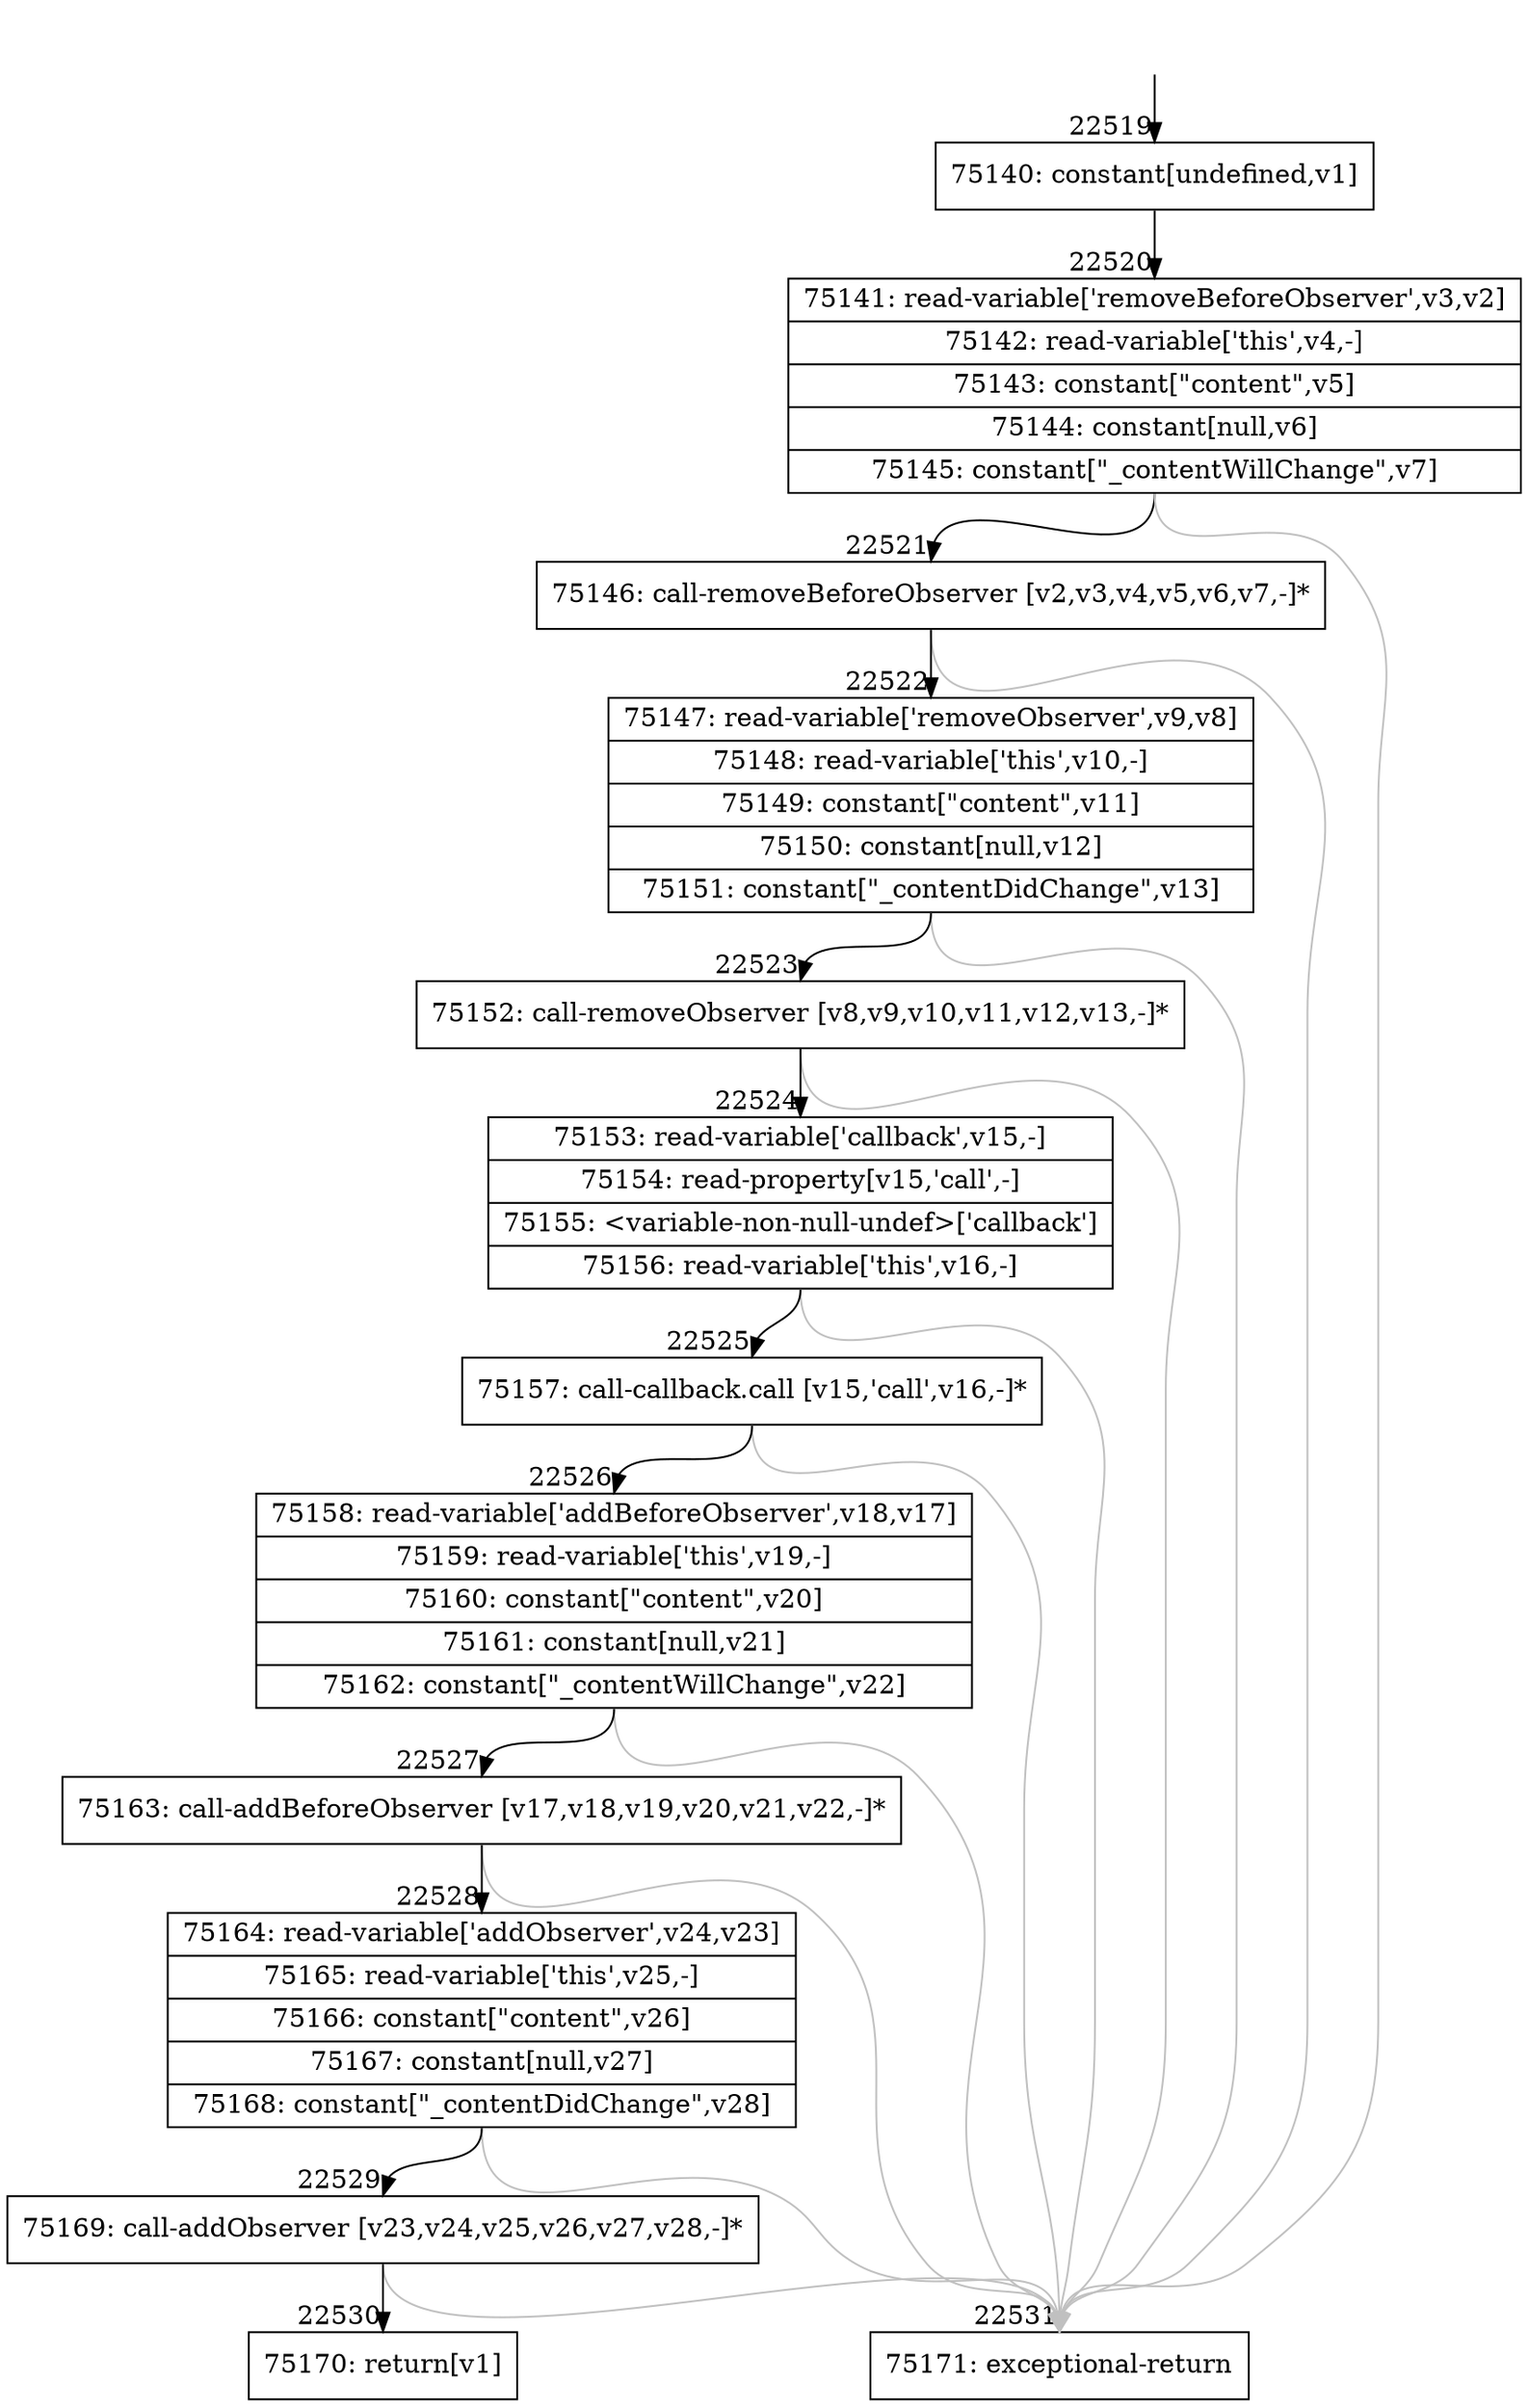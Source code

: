 digraph {
rankdir="TD"
BB_entry1963[shape=none,label=""];
BB_entry1963 -> BB22519 [tailport=s, headport=n, headlabel="    22519"]
BB22519 [shape=record label="{75140: constant[undefined,v1]}" ] 
BB22519 -> BB22520 [tailport=s, headport=n, headlabel="      22520"]
BB22520 [shape=record label="{75141: read-variable['removeBeforeObserver',v3,v2]|75142: read-variable['this',v4,-]|75143: constant[\"content\",v5]|75144: constant[null,v6]|75145: constant[\"_contentWillChange\",v7]}" ] 
BB22520 -> BB22521 [tailport=s, headport=n, headlabel="      22521"]
BB22520 -> BB22531 [tailport=s, headport=n, color=gray, headlabel="      22531"]
BB22521 [shape=record label="{75146: call-removeBeforeObserver [v2,v3,v4,v5,v6,v7,-]*}" ] 
BB22521 -> BB22522 [tailport=s, headport=n, headlabel="      22522"]
BB22521 -> BB22531 [tailport=s, headport=n, color=gray]
BB22522 [shape=record label="{75147: read-variable['removeObserver',v9,v8]|75148: read-variable['this',v10,-]|75149: constant[\"content\",v11]|75150: constant[null,v12]|75151: constant[\"_contentDidChange\",v13]}" ] 
BB22522 -> BB22523 [tailport=s, headport=n, headlabel="      22523"]
BB22522 -> BB22531 [tailport=s, headport=n, color=gray]
BB22523 [shape=record label="{75152: call-removeObserver [v8,v9,v10,v11,v12,v13,-]*}" ] 
BB22523 -> BB22524 [tailport=s, headport=n, headlabel="      22524"]
BB22523 -> BB22531 [tailport=s, headport=n, color=gray]
BB22524 [shape=record label="{75153: read-variable['callback',v15,-]|75154: read-property[v15,'call',-]|75155: \<variable-non-null-undef\>['callback']|75156: read-variable['this',v16,-]}" ] 
BB22524 -> BB22525 [tailport=s, headport=n, headlabel="      22525"]
BB22524 -> BB22531 [tailport=s, headport=n, color=gray]
BB22525 [shape=record label="{75157: call-callback.call [v15,'call',v16,-]*}" ] 
BB22525 -> BB22526 [tailport=s, headport=n, headlabel="      22526"]
BB22525 -> BB22531 [tailport=s, headport=n, color=gray]
BB22526 [shape=record label="{75158: read-variable['addBeforeObserver',v18,v17]|75159: read-variable['this',v19,-]|75160: constant[\"content\",v20]|75161: constant[null,v21]|75162: constant[\"_contentWillChange\",v22]}" ] 
BB22526 -> BB22527 [tailport=s, headport=n, headlabel="      22527"]
BB22526 -> BB22531 [tailport=s, headport=n, color=gray]
BB22527 [shape=record label="{75163: call-addBeforeObserver [v17,v18,v19,v20,v21,v22,-]*}" ] 
BB22527 -> BB22528 [tailport=s, headport=n, headlabel="      22528"]
BB22527 -> BB22531 [tailport=s, headport=n, color=gray]
BB22528 [shape=record label="{75164: read-variable['addObserver',v24,v23]|75165: read-variable['this',v25,-]|75166: constant[\"content\",v26]|75167: constant[null,v27]|75168: constant[\"_contentDidChange\",v28]}" ] 
BB22528 -> BB22529 [tailport=s, headport=n, headlabel="      22529"]
BB22528 -> BB22531 [tailport=s, headport=n, color=gray]
BB22529 [shape=record label="{75169: call-addObserver [v23,v24,v25,v26,v27,v28,-]*}" ] 
BB22529 -> BB22530 [tailport=s, headport=n, headlabel="      22530"]
BB22529 -> BB22531 [tailport=s, headport=n, color=gray]
BB22530 [shape=record label="{75170: return[v1]}" ] 
BB22531 [shape=record label="{75171: exceptional-return}" ] 
//#$~ 42246
}
